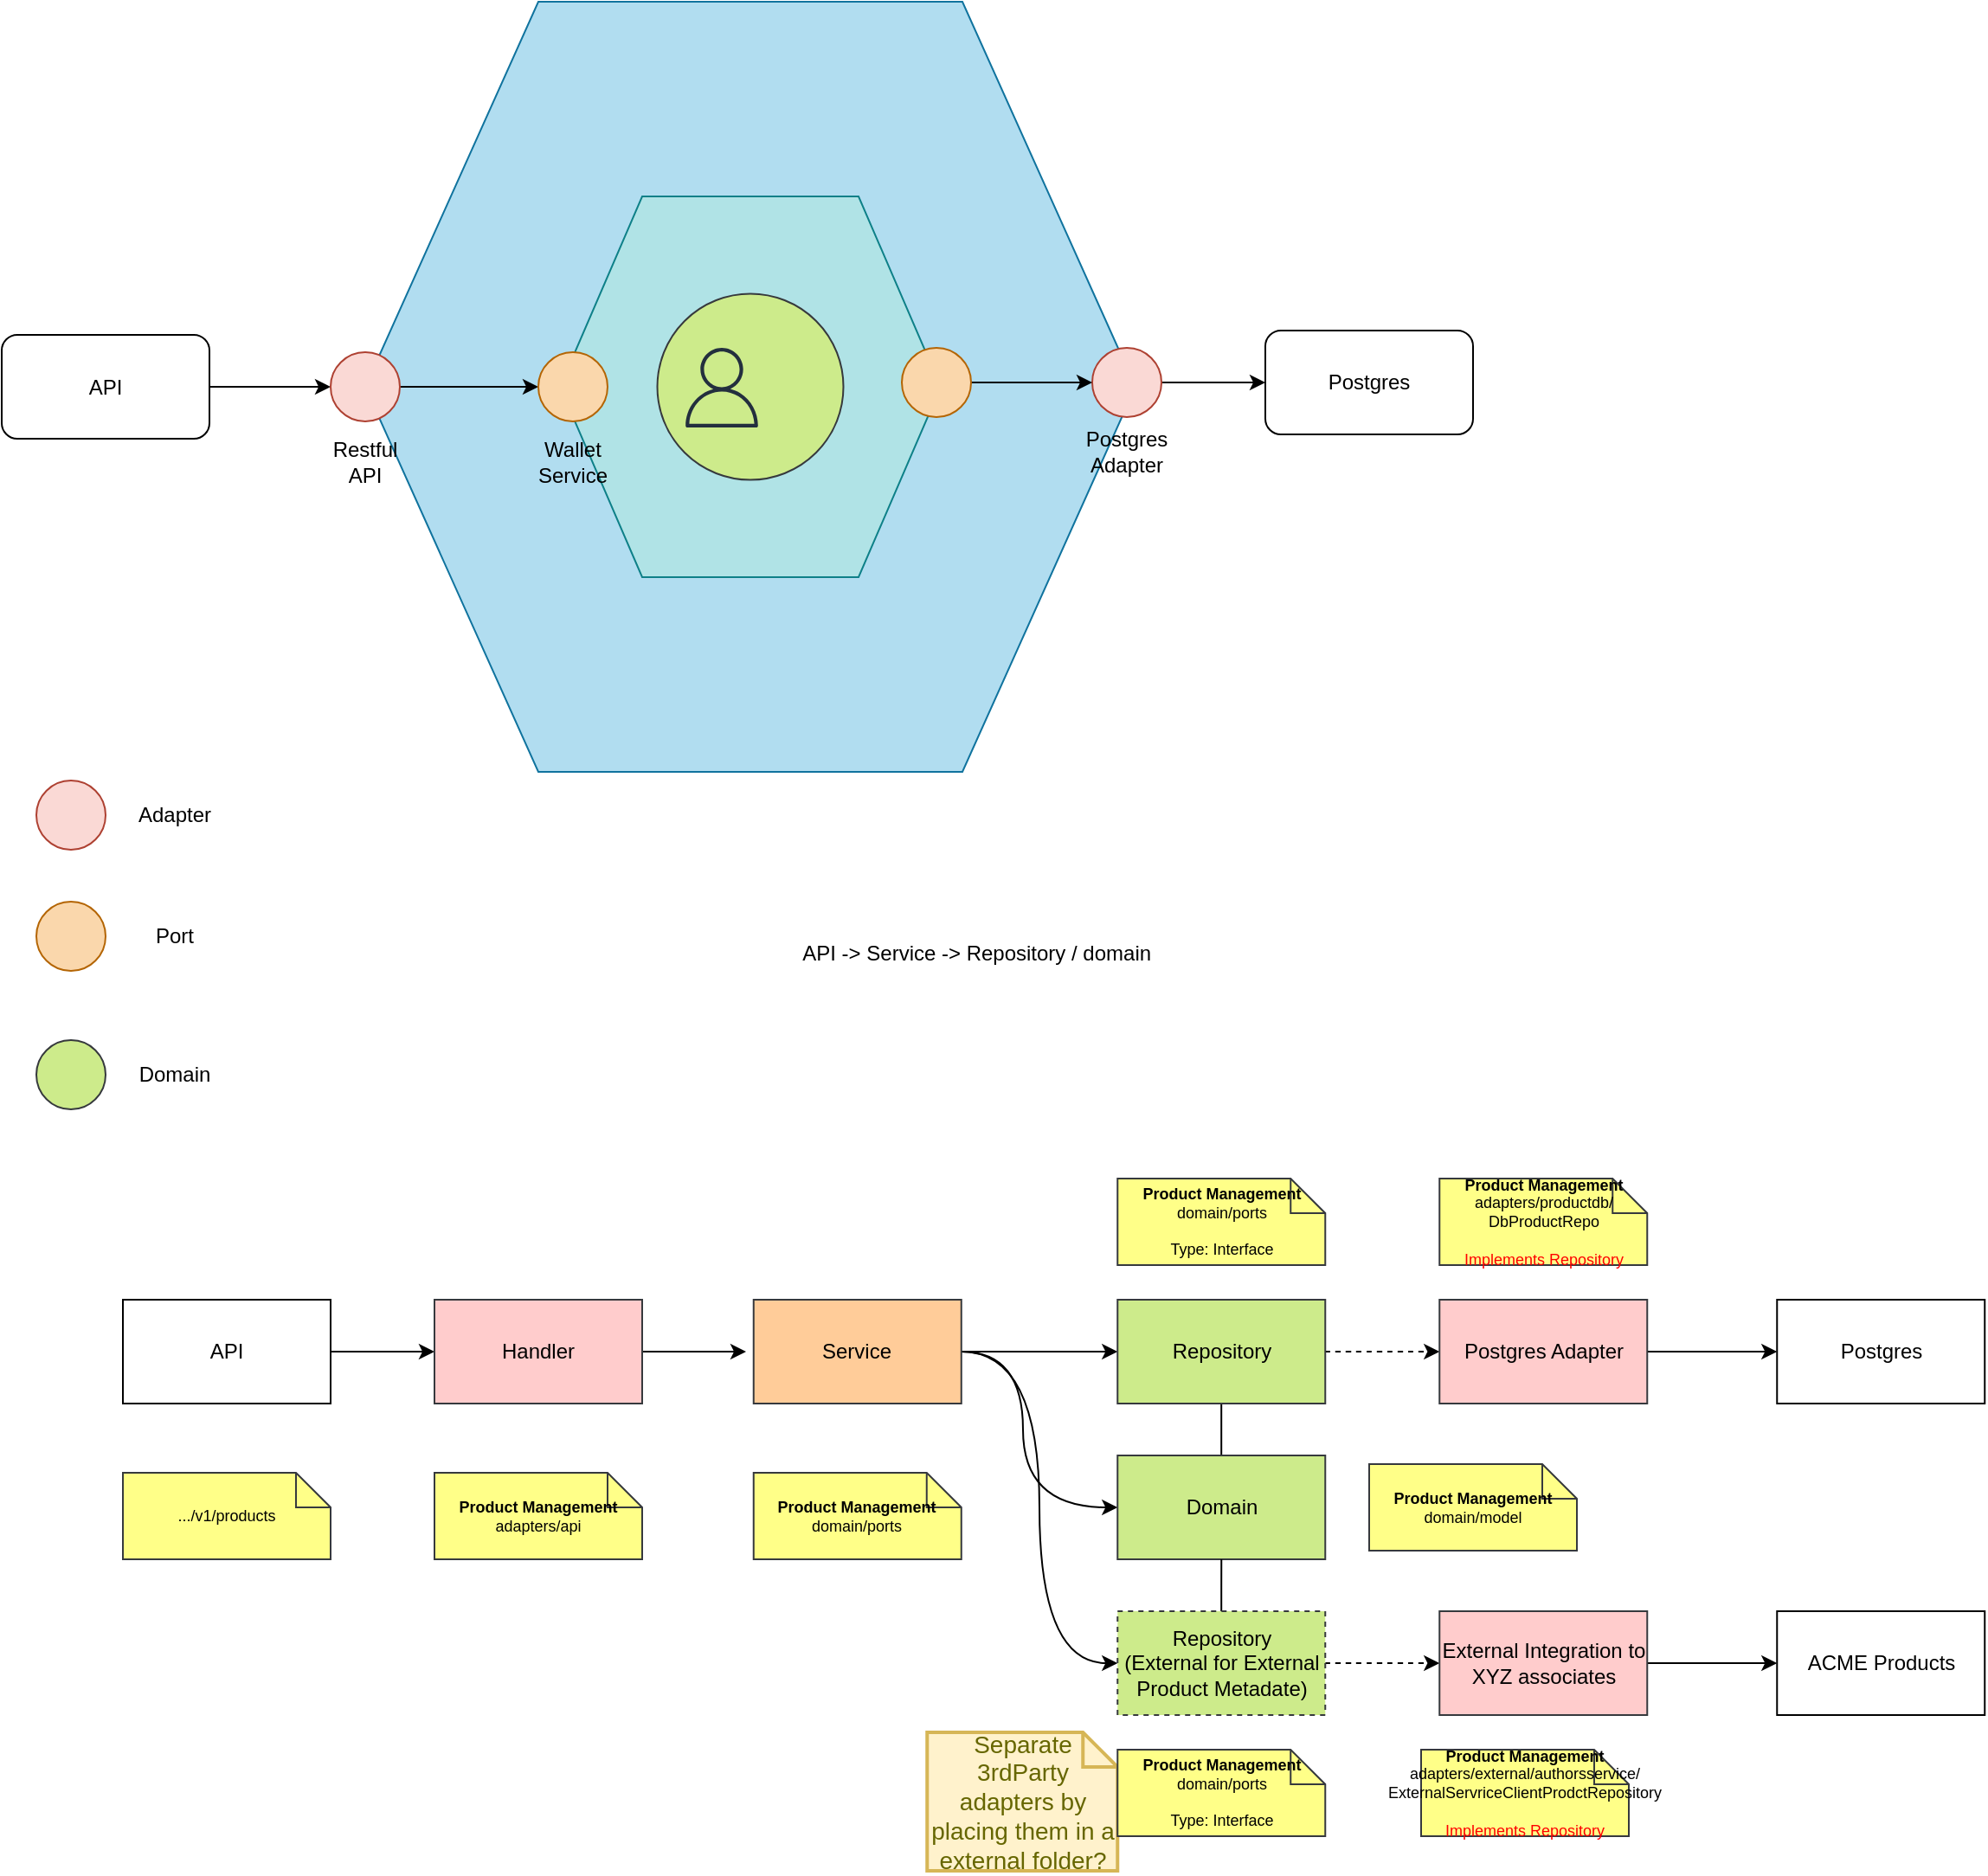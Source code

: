 <mxfile version="14.1.7" type="github">
  <diagram id="xz9hWu4p7vhWP1J7kX0y" name="Page-1">
    <mxGraphModel dx="1178" dy="647" grid="1" gridSize="10" guides="1" tooltips="1" connect="1" arrows="1" fold="1" page="1" pageScale="1" pageWidth="827" pageHeight="1169" math="0" shadow="0">
      <root>
        <mxCell id="0" />
        <mxCell id="1" parent="0" />
        <mxCell id="s-Bh8lu4hKgLgVafhUbF-5" value="" style="shape=hexagon;perimeter=hexagonPerimeter2;whiteSpace=wrap;html=1;fixedSize=1;size=100;aspect=fixed;rotation=0;fillColor=#b1ddf0;strokeColor=#10739e;" vertex="1" parent="1">
          <mxGeometry x="240" y="150" width="445" height="445" as="geometry" />
        </mxCell>
        <mxCell id="s-Bh8lu4hKgLgVafhUbF-6" value="" style="shape=hexagon;perimeter=hexagonPerimeter2;whiteSpace=wrap;html=1;fixedSize=1;size=47.5;aspect=fixed;rotation=0;fillColor=#b0e3e6;strokeColor=#0e8088;" vertex="1" parent="1">
          <mxGeometry x="352.5" y="262.5" width="220" height="220" as="geometry" />
        </mxCell>
        <mxCell id="s-Bh8lu4hKgLgVafhUbF-9" style="edgeStyle=orthogonalEdgeStyle;rounded=0;orthogonalLoop=1;jettySize=auto;html=1;" edge="1" parent="1" source="s-Bh8lu4hKgLgVafhUbF-7" target="s-Bh8lu4hKgLgVafhUbF-8">
          <mxGeometry relative="1" as="geometry" />
        </mxCell>
        <mxCell id="s-Bh8lu4hKgLgVafhUbF-7" value="API" style="rounded=1;whiteSpace=wrap;html=1;" vertex="1" parent="1">
          <mxGeometry x="30" y="342.5" width="120" height="60" as="geometry" />
        </mxCell>
        <mxCell id="s-Bh8lu4hKgLgVafhUbF-11" style="edgeStyle=orthogonalEdgeStyle;rounded=0;orthogonalLoop=1;jettySize=auto;html=1;" edge="1" parent="1" source="s-Bh8lu4hKgLgVafhUbF-8" target="s-Bh8lu4hKgLgVafhUbF-10">
          <mxGeometry relative="1" as="geometry" />
        </mxCell>
        <mxCell id="s-Bh8lu4hKgLgVafhUbF-8" value="" style="ellipse;whiteSpace=wrap;html=1;aspect=fixed;fillColor=#fad9d5;strokeColor=#ae4132;" vertex="1" parent="1">
          <mxGeometry x="220" y="352.5" width="40" height="40" as="geometry" />
        </mxCell>
        <mxCell id="s-Bh8lu4hKgLgVafhUbF-10" value="" style="ellipse;whiteSpace=wrap;html=1;aspect=fixed;fillColor=#fad7ac;strokeColor=#b46504;" vertex="1" parent="1">
          <mxGeometry x="340" y="352.5" width="40" height="40" as="geometry" />
        </mxCell>
        <mxCell id="s-Bh8lu4hKgLgVafhUbF-13" value="" style="ellipse;whiteSpace=wrap;html=1;aspect=fixed;fillColor=#fad7ac;strokeColor=#b46504;" vertex="1" parent="1">
          <mxGeometry x="50" y="670" width="40" height="40" as="geometry" />
        </mxCell>
        <mxCell id="s-Bh8lu4hKgLgVafhUbF-14" value="" style="ellipse;whiteSpace=wrap;html=1;aspect=fixed;fillColor=#fad9d5;strokeColor=#ae4132;" vertex="1" parent="1">
          <mxGeometry x="50" y="600" width="40" height="40" as="geometry" />
        </mxCell>
        <mxCell id="s-Bh8lu4hKgLgVafhUbF-15" value="Adapter" style="text;html=1;strokeColor=none;fillColor=none;align=center;verticalAlign=middle;whiteSpace=wrap;rounded=0;" vertex="1" parent="1">
          <mxGeometry x="110" y="610" width="40" height="20" as="geometry" />
        </mxCell>
        <mxCell id="s-Bh8lu4hKgLgVafhUbF-16" value="Port" style="text;html=1;strokeColor=none;fillColor=none;align=center;verticalAlign=middle;whiteSpace=wrap;rounded=0;" vertex="1" parent="1">
          <mxGeometry x="110" y="680" width="40" height="20" as="geometry" />
        </mxCell>
        <mxCell id="s-Bh8lu4hKgLgVafhUbF-17" value="" style="ellipse;whiteSpace=wrap;html=1;aspect=fixed;fillColor=#cdeb8b;strokeColor=#36393d;" vertex="1" parent="1">
          <mxGeometry x="408.75" y="318.75" width="107.5" height="107.5" as="geometry" />
        </mxCell>
        <mxCell id="s-Bh8lu4hKgLgVafhUbF-19" value="" style="ellipse;whiteSpace=wrap;html=1;aspect=fixed;fillColor=#cdeb8b;strokeColor=#36393d;" vertex="1" parent="1">
          <mxGeometry x="50" y="750" width="40" height="40" as="geometry" />
        </mxCell>
        <mxCell id="s-Bh8lu4hKgLgVafhUbF-20" value="Domain" style="text;html=1;strokeColor=none;fillColor=none;align=center;verticalAlign=middle;whiteSpace=wrap;rounded=0;" vertex="1" parent="1">
          <mxGeometry x="110" y="760" width="40" height="20" as="geometry" />
        </mxCell>
        <mxCell id="s-Bh8lu4hKgLgVafhUbF-23" style="edgeStyle=orthogonalEdgeStyle;rounded=0;orthogonalLoop=1;jettySize=auto;html=1;" edge="1" parent="1" source="s-Bh8lu4hKgLgVafhUbF-21" target="s-Bh8lu4hKgLgVafhUbF-22">
          <mxGeometry relative="1" as="geometry" />
        </mxCell>
        <mxCell id="s-Bh8lu4hKgLgVafhUbF-21" value="" style="ellipse;whiteSpace=wrap;html=1;aspect=fixed;fillColor=#fad9d5;strokeColor=#ae4132;" vertex="1" parent="1">
          <mxGeometry x="660" y="350" width="40" height="40" as="geometry" />
        </mxCell>
        <mxCell id="s-Bh8lu4hKgLgVafhUbF-22" value="Postgres" style="rounded=1;whiteSpace=wrap;html=1;" vertex="1" parent="1">
          <mxGeometry x="760" y="340" width="120" height="60" as="geometry" />
        </mxCell>
        <mxCell id="s-Bh8lu4hKgLgVafhUbF-25" style="edgeStyle=orthogonalEdgeStyle;rounded=0;orthogonalLoop=1;jettySize=auto;html=1;entryX=0;entryY=0.5;entryDx=0;entryDy=0;" edge="1" parent="1" source="s-Bh8lu4hKgLgVafhUbF-24" target="s-Bh8lu4hKgLgVafhUbF-21">
          <mxGeometry relative="1" as="geometry" />
        </mxCell>
        <mxCell id="s-Bh8lu4hKgLgVafhUbF-24" value="" style="ellipse;whiteSpace=wrap;html=1;aspect=fixed;fillColor=#fad7ac;strokeColor=#b46504;" vertex="1" parent="1">
          <mxGeometry x="550" y="350" width="40" height="40" as="geometry" />
        </mxCell>
        <mxCell id="s-Bh8lu4hKgLgVafhUbF-26" value="Restful API" style="text;html=1;strokeColor=none;fillColor=none;align=center;verticalAlign=middle;whiteSpace=wrap;rounded=0;" vertex="1" parent="1">
          <mxGeometry x="220" y="406.25" width="40" height="20" as="geometry" />
        </mxCell>
        <mxCell id="s-Bh8lu4hKgLgVafhUbF-27" value="Postgres Adapter" style="text;html=1;strokeColor=none;fillColor=none;align=center;verticalAlign=middle;whiteSpace=wrap;rounded=0;" vertex="1" parent="1">
          <mxGeometry x="660" y="400" width="40" height="20" as="geometry" />
        </mxCell>
        <mxCell id="s-Bh8lu4hKgLgVafhUbF-29" value="" style="shape=image;html=1;verticalAlign=top;verticalLabelPosition=bottom;labelBackgroundColor=#ffffff;imageAspect=0;aspect=fixed;image=https://cdn4.iconfinder.com/data/icons/48-bubbles/48/07.Wallet-128.png" vertex="1" parent="1">
          <mxGeometry x="469" y="357.5" width="30" height="30" as="geometry" />
        </mxCell>
        <mxCell id="s-Bh8lu4hKgLgVafhUbF-30" value="" style="outlineConnect=0;fontColor=#232F3E;gradientColor=none;fillColor=#232F3E;strokeColor=none;dashed=0;verticalLabelPosition=bottom;verticalAlign=top;align=center;html=1;fontSize=12;fontStyle=0;aspect=fixed;pointerEvents=1;shape=mxgraph.aws4.user;" vertex="1" parent="1">
          <mxGeometry x="423" y="350" width="46" height="46" as="geometry" />
        </mxCell>
        <mxCell id="s-Bh8lu4hKgLgVafhUbF-31" value="Wallet Service" style="text;html=1;strokeColor=none;fillColor=none;align=center;verticalAlign=middle;whiteSpace=wrap;rounded=0;" vertex="1" parent="1">
          <mxGeometry x="340" y="406.25" width="40" height="20" as="geometry" />
        </mxCell>
        <mxCell id="s-Bh8lu4hKgLgVafhUbF-32" value="API -&amp;gt; Service -&amp;gt; Repository / domain&amp;nbsp;" style="text;html=1;strokeColor=none;fillColor=none;align=center;verticalAlign=middle;whiteSpace=wrap;rounded=0;" vertex="1" parent="1">
          <mxGeometry x="160" y="690" width="870" height="20" as="geometry" />
        </mxCell>
        <mxCell id="s-Bh8lu4hKgLgVafhUbF-51" style="edgeStyle=orthogonalEdgeStyle;rounded=0;orthogonalLoop=1;jettySize=auto;html=1;entryX=0;entryY=0.5;entryDx=0;entryDy=0;fontSize=9;" edge="1" parent="1" source="s-Bh8lu4hKgLgVafhUbF-33" target="s-Bh8lu4hKgLgVafhUbF-39">
          <mxGeometry relative="1" as="geometry" />
        </mxCell>
        <mxCell id="s-Bh8lu4hKgLgVafhUbF-33" value="API" style="rounded=0;whiteSpace=wrap;html=1;" vertex="1" parent="1">
          <mxGeometry x="100" y="900" width="120" height="60" as="geometry" />
        </mxCell>
        <mxCell id="s-Bh8lu4hKgLgVafhUbF-53" style="edgeStyle=orthogonalEdgeStyle;rounded=0;orthogonalLoop=1;jettySize=auto;html=1;fontSize=9;" edge="1" parent="1" source="s-Bh8lu4hKgLgVafhUbF-34" target="s-Bh8lu4hKgLgVafhUbF-35">
          <mxGeometry relative="1" as="geometry" />
        </mxCell>
        <mxCell id="s-Bh8lu4hKgLgVafhUbF-54" style="edgeStyle=orthogonalEdgeStyle;rounded=0;orthogonalLoop=1;jettySize=auto;html=1;entryX=0;entryY=0.5;entryDx=0;entryDy=0;fontSize=9;curved=1;" edge="1" parent="1" source="s-Bh8lu4hKgLgVafhUbF-34" target="s-Bh8lu4hKgLgVafhUbF-38">
          <mxGeometry relative="1" as="geometry">
            <Array as="points">
              <mxPoint x="620" y="930" />
              <mxPoint x="620" y="1020" />
            </Array>
          </mxGeometry>
        </mxCell>
        <mxCell id="s-Bh8lu4hKgLgVafhUbF-63" style="edgeStyle=orthogonalEdgeStyle;curved=1;rounded=0;orthogonalLoop=1;jettySize=auto;html=1;entryX=0;entryY=0.5;entryDx=0;entryDy=0;endArrow=classic;endFill=1;fontSize=9;" edge="1" parent="1" source="s-Bh8lu4hKgLgVafhUbF-34" target="s-Bh8lu4hKgLgVafhUbF-62">
          <mxGeometry relative="1" as="geometry" />
        </mxCell>
        <mxCell id="s-Bh8lu4hKgLgVafhUbF-34" value="Service" style="rounded=0;whiteSpace=wrap;html=1;fillColor=#ffcc99;strokeColor=#36393d;" vertex="1" parent="1">
          <mxGeometry x="464.38" y="900" width="120" height="60" as="geometry" />
        </mxCell>
        <mxCell id="s-Bh8lu4hKgLgVafhUbF-58" value="" style="edgeStyle=orthogonalEdgeStyle;curved=1;rounded=0;orthogonalLoop=1;jettySize=auto;html=1;endArrow=none;endFill=0;fontSize=9;" edge="1" parent="1" source="s-Bh8lu4hKgLgVafhUbF-35" target="s-Bh8lu4hKgLgVafhUbF-38">
          <mxGeometry relative="1" as="geometry" />
        </mxCell>
        <mxCell id="s-Bh8lu4hKgLgVafhUbF-59" value="" style="edgeStyle=orthogonalEdgeStyle;curved=1;rounded=0;orthogonalLoop=1;jettySize=auto;html=1;endArrow=classic;endFill=1;fontSize=9;dashed=1;" edge="1" parent="1" source="s-Bh8lu4hKgLgVafhUbF-35" target="s-Bh8lu4hKgLgVafhUbF-37">
          <mxGeometry relative="1" as="geometry" />
        </mxCell>
        <mxCell id="s-Bh8lu4hKgLgVafhUbF-35" value="Repository" style="rounded=0;whiteSpace=wrap;html=1;fillColor=#cdeb8b;strokeColor=#36393d;" vertex="1" parent="1">
          <mxGeometry x="674.63" y="900" width="120" height="60" as="geometry" />
        </mxCell>
        <mxCell id="s-Bh8lu4hKgLgVafhUbF-36" value="Postgres" style="rounded=0;whiteSpace=wrap;html=1;" vertex="1" parent="1">
          <mxGeometry x="1055.63" y="900" width="120" height="60" as="geometry" />
        </mxCell>
        <mxCell id="s-Bh8lu4hKgLgVafhUbF-60" style="edgeStyle=orthogonalEdgeStyle;curved=1;rounded=0;orthogonalLoop=1;jettySize=auto;html=1;endArrow=classic;endFill=1;fontSize=9;" edge="1" parent="1" source="s-Bh8lu4hKgLgVafhUbF-37" target="s-Bh8lu4hKgLgVafhUbF-36">
          <mxGeometry relative="1" as="geometry" />
        </mxCell>
        <mxCell id="s-Bh8lu4hKgLgVafhUbF-37" value="Postgres Adapter" style="rounded=0;whiteSpace=wrap;html=1;fillColor=#ffcccc;strokeColor=#36393d;" vertex="1" parent="1">
          <mxGeometry x="860.63" y="900" width="120" height="60" as="geometry" />
        </mxCell>
        <mxCell id="s-Bh8lu4hKgLgVafhUbF-38" value="Domain" style="rounded=0;whiteSpace=wrap;html=1;fillColor=#cdeb8b;strokeColor=#36393d;" vertex="1" parent="1">
          <mxGeometry x="674.63" y="990" width="120" height="60" as="geometry" />
        </mxCell>
        <mxCell id="s-Bh8lu4hKgLgVafhUbF-52" style="edgeStyle=orthogonalEdgeStyle;rounded=0;orthogonalLoop=1;jettySize=auto;html=1;fontSize=9;" edge="1" parent="1" source="s-Bh8lu4hKgLgVafhUbF-39">
          <mxGeometry relative="1" as="geometry">
            <mxPoint x="460" y="930" as="targetPoint" />
          </mxGeometry>
        </mxCell>
        <mxCell id="s-Bh8lu4hKgLgVafhUbF-39" value="Handler" style="rounded=0;whiteSpace=wrap;html=1;fillColor=#ffcccc;strokeColor=#36393d;" vertex="1" parent="1">
          <mxGeometry x="280" y="900" width="120" height="60" as="geometry" />
        </mxCell>
        <mxCell id="s-Bh8lu4hKgLgVafhUbF-44" value=".../v1/products" style="shape=note;size=20;whiteSpace=wrap;html=1;fillColor=#ffff88;strokeColor=#36393d;fontSize=9;" vertex="1" parent="1">
          <mxGeometry x="100" y="1000" width="120" height="50" as="geometry" />
        </mxCell>
        <mxCell id="s-Bh8lu4hKgLgVafhUbF-45" value="&lt;b&gt;Product Management&lt;/b&gt;&lt;br&gt;adapters/api" style="shape=note;size=20;whiteSpace=wrap;html=1;fillColor=#ffff88;strokeColor=#36393d;fontSize=9;" vertex="1" parent="1">
          <mxGeometry x="280" y="1000" width="120" height="50" as="geometry" />
        </mxCell>
        <mxCell id="s-Bh8lu4hKgLgVafhUbF-46" value="&lt;b&gt;Product Management&lt;/b&gt;&lt;br&gt;domain/ports" style="shape=note;size=20;whiteSpace=wrap;html=1;fillColor=#ffff88;strokeColor=#36393d;fontSize=9;" vertex="1" parent="1">
          <mxGeometry x="464.38" y="1000" width="120" height="50" as="geometry" />
        </mxCell>
        <mxCell id="s-Bh8lu4hKgLgVafhUbF-48" value="&lt;b&gt;Product Management&lt;/b&gt;&lt;br&gt;domain/ports&lt;br&gt;&lt;br&gt;Type: Interface" style="shape=note;size=20;whiteSpace=wrap;html=1;fillColor=#ffff88;strokeColor=#36393d;fontSize=9;" vertex="1" parent="1">
          <mxGeometry x="674.63" y="830" width="120" height="50" as="geometry" />
        </mxCell>
        <mxCell id="s-Bh8lu4hKgLgVafhUbF-49" value="&lt;b&gt;Product Management&lt;/b&gt;&lt;br&gt;adapters/productdb/&lt;br&gt;DbProductRepo&lt;br&gt;&lt;br&gt;&lt;font color=&quot;#ff0000&quot;&gt;Implements Repository&lt;/font&gt;" style="shape=note;size=20;whiteSpace=wrap;html=1;fillColor=#ffff88;strokeColor=#36393d;fontSize=9;" vertex="1" parent="1">
          <mxGeometry x="860.63" y="830" width="120" height="50" as="geometry" />
        </mxCell>
        <mxCell id="s-Bh8lu4hKgLgVafhUbF-50" value="Separate 3rdParty adapters by placing them in a external folder?" style="shape=note;strokeWidth=2;fontSize=14;size=20;whiteSpace=wrap;html=1;fillColor=#fff2cc;strokeColor=#d6b656;fontColor=#666600;" vertex="1" parent="1">
          <mxGeometry x="564.63" y="1150" width="110.0" height="80" as="geometry" />
        </mxCell>
        <mxCell id="s-Bh8lu4hKgLgVafhUbF-64" style="edgeStyle=orthogonalEdgeStyle;curved=1;rounded=0;orthogonalLoop=1;jettySize=auto;html=1;entryX=0.5;entryY=1;entryDx=0;entryDy=0;endArrow=none;endFill=0;fontSize=9;" edge="1" parent="1" source="s-Bh8lu4hKgLgVafhUbF-62" target="s-Bh8lu4hKgLgVafhUbF-38">
          <mxGeometry relative="1" as="geometry" />
        </mxCell>
        <mxCell id="s-Bh8lu4hKgLgVafhUbF-71" style="edgeStyle=orthogonalEdgeStyle;curved=1;rounded=0;orthogonalLoop=1;jettySize=auto;html=1;entryX=0;entryY=0.5;entryDx=0;entryDy=0;endArrow=classic;endFill=1;fontSize=9;dashed=1;" edge="1" parent="1" source="s-Bh8lu4hKgLgVafhUbF-62" target="s-Bh8lu4hKgLgVafhUbF-68">
          <mxGeometry relative="1" as="geometry" />
        </mxCell>
        <mxCell id="s-Bh8lu4hKgLgVafhUbF-62" value="Repository&lt;br&gt;(External for External Product Metadate)" style="rounded=0;whiteSpace=wrap;html=1;fillColor=#cdeb8b;strokeColor=#36393d;dashed=1;" vertex="1" parent="1">
          <mxGeometry x="674.63" y="1080" width="120" height="60" as="geometry" />
        </mxCell>
        <mxCell id="s-Bh8lu4hKgLgVafhUbF-47" value="&lt;b&gt;Product Management&lt;/b&gt;&lt;br&gt;domain/model" style="shape=note;size=20;whiteSpace=wrap;html=1;fillColor=#ffff88;strokeColor=#36393d;fontSize=9;" vertex="1" parent="1">
          <mxGeometry x="820" y="995" width="120" height="50" as="geometry" />
        </mxCell>
        <mxCell id="s-Bh8lu4hKgLgVafhUbF-66" value="&lt;b&gt;Product Management&lt;/b&gt;&lt;br&gt;domain/ports&lt;br&gt;&lt;br&gt;Type: Interface" style="shape=note;size=20;whiteSpace=wrap;html=1;fillColor=#ffff88;strokeColor=#36393d;fontSize=9;" vertex="1" parent="1">
          <mxGeometry x="674.63" y="1160" width="120" height="50" as="geometry" />
        </mxCell>
        <mxCell id="s-Bh8lu4hKgLgVafhUbF-72" value="" style="edgeStyle=orthogonalEdgeStyle;curved=1;rounded=0;orthogonalLoop=1;jettySize=auto;html=1;endArrow=classic;endFill=1;fontSize=9;" edge="1" parent="1" source="s-Bh8lu4hKgLgVafhUbF-68" target="s-Bh8lu4hKgLgVafhUbF-70">
          <mxGeometry relative="1" as="geometry" />
        </mxCell>
        <mxCell id="s-Bh8lu4hKgLgVafhUbF-68" value="External Integration to XYZ associates" style="rounded=0;whiteSpace=wrap;html=1;fillColor=#ffcccc;strokeColor=#36393d;" vertex="1" parent="1">
          <mxGeometry x="860.63" y="1080" width="120" height="60" as="geometry" />
        </mxCell>
        <mxCell id="s-Bh8lu4hKgLgVafhUbF-69" value="&lt;b&gt;Product Management&lt;/b&gt;&lt;br&gt;adapters/external/authorsservice/&lt;br&gt;ExternalServriceClientProdctRepository&lt;br&gt;&lt;br&gt;&lt;font color=&quot;#ff0000&quot;&gt;Implements Repository&lt;/font&gt;" style="shape=note;size=20;whiteSpace=wrap;html=1;fillColor=#ffff88;strokeColor=#36393d;fontSize=9;" vertex="1" parent="1">
          <mxGeometry x="850" y="1160" width="120" height="50" as="geometry" />
        </mxCell>
        <mxCell id="s-Bh8lu4hKgLgVafhUbF-70" value="ACME Products" style="rounded=0;whiteSpace=wrap;html=1;" vertex="1" parent="1">
          <mxGeometry x="1055.63" y="1080" width="120" height="60" as="geometry" />
        </mxCell>
      </root>
    </mxGraphModel>
  </diagram>
</mxfile>

